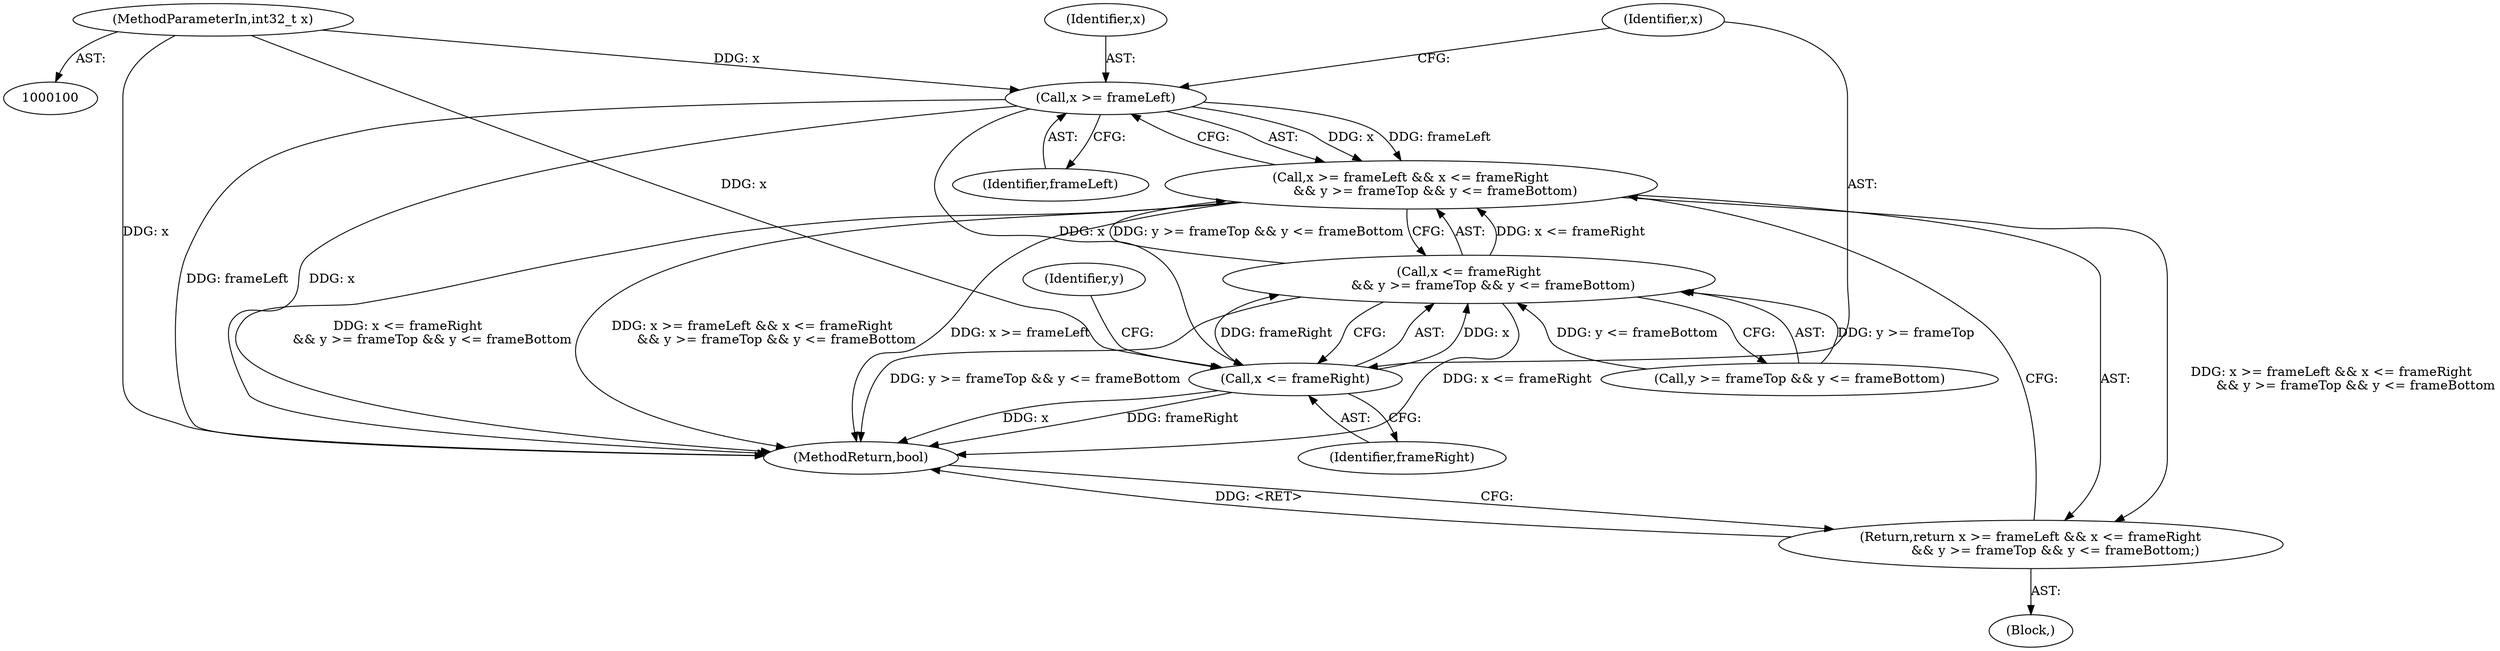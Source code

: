 digraph "1_Android_03a53d1c7765eeb3af0bc34c3dff02ada1953fbf_1@del" {
"1000106" [label="(Call,x >= frameLeft)"];
"1000101" [label="(MethodParameterIn,int32_t x)"];
"1000105" [label="(Call,x >= frameLeft && x <= frameRight\n            && y >= frameTop && y <= frameBottom)"];
"1000104" [label="(Return,return x >= frameLeft && x <= frameRight\n            && y >= frameTop && y <= frameBottom;)"];
"1000110" [label="(Call,x <= frameRight)"];
"1000109" [label="(Call,x <= frameRight\n            && y >= frameTop && y <= frameBottom)"];
"1000120" [label="(MethodReturn,bool)"];
"1000115" [label="(Identifier,y)"];
"1000105" [label="(Call,x >= frameLeft && x <= frameRight\n            && y >= frameTop && y <= frameBottom)"];
"1000111" [label="(Identifier,x)"];
"1000107" [label="(Identifier,x)"];
"1000106" [label="(Call,x >= frameLeft)"];
"1000103" [label="(Block,)"];
"1000108" [label="(Identifier,frameLeft)"];
"1000104" [label="(Return,return x >= frameLeft && x <= frameRight\n            && y >= frameTop && y <= frameBottom;)"];
"1000113" [label="(Call,y >= frameTop && y <= frameBottom)"];
"1000110" [label="(Call,x <= frameRight)"];
"1000109" [label="(Call,x <= frameRight\n            && y >= frameTop && y <= frameBottom)"];
"1000112" [label="(Identifier,frameRight)"];
"1000101" [label="(MethodParameterIn,int32_t x)"];
"1000106" -> "1000105"  [label="AST: "];
"1000106" -> "1000108"  [label="CFG: "];
"1000107" -> "1000106"  [label="AST: "];
"1000108" -> "1000106"  [label="AST: "];
"1000111" -> "1000106"  [label="CFG: "];
"1000105" -> "1000106"  [label="CFG: "];
"1000106" -> "1000120"  [label="DDG: frameLeft"];
"1000106" -> "1000120"  [label="DDG: x"];
"1000106" -> "1000105"  [label="DDG: x"];
"1000106" -> "1000105"  [label="DDG: frameLeft"];
"1000101" -> "1000106"  [label="DDG: x"];
"1000106" -> "1000110"  [label="DDG: x"];
"1000101" -> "1000100"  [label="AST: "];
"1000101" -> "1000120"  [label="DDG: x"];
"1000101" -> "1000110"  [label="DDG: x"];
"1000105" -> "1000104"  [label="AST: "];
"1000105" -> "1000109"  [label="CFG: "];
"1000109" -> "1000105"  [label="AST: "];
"1000104" -> "1000105"  [label="CFG: "];
"1000105" -> "1000120"  [label="DDG: x >= frameLeft && x <= frameRight\n            && y >= frameTop && y <= frameBottom"];
"1000105" -> "1000120"  [label="DDG: x >= frameLeft"];
"1000105" -> "1000120"  [label="DDG: x <= frameRight\n            && y >= frameTop && y <= frameBottom"];
"1000105" -> "1000104"  [label="DDG: x >= frameLeft && x <= frameRight\n            && y >= frameTop && y <= frameBottom"];
"1000109" -> "1000105"  [label="DDG: x <= frameRight"];
"1000109" -> "1000105"  [label="DDG: y >= frameTop && y <= frameBottom"];
"1000104" -> "1000103"  [label="AST: "];
"1000120" -> "1000104"  [label="CFG: "];
"1000104" -> "1000120"  [label="DDG: <RET>"];
"1000110" -> "1000109"  [label="AST: "];
"1000110" -> "1000112"  [label="CFG: "];
"1000111" -> "1000110"  [label="AST: "];
"1000112" -> "1000110"  [label="AST: "];
"1000115" -> "1000110"  [label="CFG: "];
"1000109" -> "1000110"  [label="CFG: "];
"1000110" -> "1000120"  [label="DDG: frameRight"];
"1000110" -> "1000120"  [label="DDG: x"];
"1000110" -> "1000109"  [label="DDG: x"];
"1000110" -> "1000109"  [label="DDG: frameRight"];
"1000109" -> "1000113"  [label="CFG: "];
"1000113" -> "1000109"  [label="AST: "];
"1000109" -> "1000120"  [label="DDG: y >= frameTop && y <= frameBottom"];
"1000109" -> "1000120"  [label="DDG: x <= frameRight"];
"1000113" -> "1000109"  [label="DDG: y >= frameTop"];
"1000113" -> "1000109"  [label="DDG: y <= frameBottom"];
}
